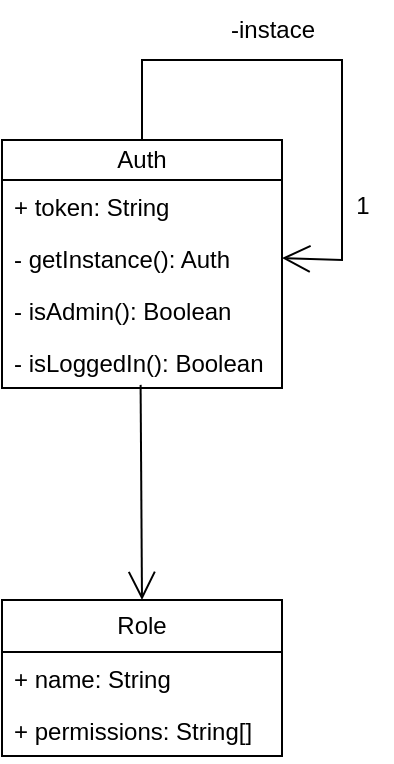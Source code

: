 <mxfile version="21.8.1" type="device">
  <diagram id="C5RBs43oDa-KdzZeNtuy" name="Page-1">
    <mxGraphModel dx="445" dy="1029" grid="1" gridSize="10" guides="1" tooltips="1" connect="1" arrows="1" fold="1" page="1" pageScale="1" pageWidth="827" pageHeight="1169" math="0" shadow="0">
      <root>
        <mxCell id="WIyWlLk6GJQsqaUBKTNV-0" />
        <mxCell id="WIyWlLk6GJQsqaUBKTNV-1" parent="WIyWlLk6GJQsqaUBKTNV-0" />
        <mxCell id="zPloQXaYXdEGvEpihHMx-1" value="Auth" style="swimlane;fontStyle=0;childLayout=stackLayout;horizontal=1;startSize=20;fillColor=none;horizontalStack=0;resizeParent=1;resizeParentMax=0;resizeLast=0;collapsible=1;marginBottom=0;whiteSpace=wrap;html=1;" vertex="1" parent="WIyWlLk6GJQsqaUBKTNV-1">
          <mxGeometry x="160" y="560" width="140" height="124" as="geometry">
            <mxRectangle x="160" y="560" width="70" height="30" as="alternateBounds" />
          </mxGeometry>
        </mxCell>
        <mxCell id="zPloQXaYXdEGvEpihHMx-2" value="+ token: String" style="text;strokeColor=none;fillColor=none;align=left;verticalAlign=top;spacingLeft=4;spacingRight=4;overflow=hidden;rotatable=0;points=[[0,0.5],[1,0.5]];portConstraint=eastwest;whiteSpace=wrap;html=1;" vertex="1" parent="zPloQXaYXdEGvEpihHMx-1">
          <mxGeometry y="20" width="140" height="26" as="geometry" />
        </mxCell>
        <mxCell id="zPloQXaYXdEGvEpihHMx-7" value="- getInstance(): Auth" style="text;strokeColor=none;fillColor=none;align=left;verticalAlign=top;spacingLeft=4;spacingRight=4;overflow=hidden;rotatable=0;points=[[0,0.5],[1,0.5]];portConstraint=eastwest;whiteSpace=wrap;html=1;" vertex="1" parent="zPloQXaYXdEGvEpihHMx-1">
          <mxGeometry y="46" width="140" height="26" as="geometry" />
        </mxCell>
        <mxCell id="zPloQXaYXdEGvEpihHMx-5" value="- isAdmin(): Boolean" style="text;strokeColor=none;fillColor=none;align=left;verticalAlign=top;spacingLeft=4;spacingRight=4;overflow=hidden;rotatable=0;points=[[0,0.5],[1,0.5]];portConstraint=eastwest;whiteSpace=wrap;html=1;" vertex="1" parent="zPloQXaYXdEGvEpihHMx-1">
          <mxGeometry y="72" width="140" height="26" as="geometry" />
        </mxCell>
        <mxCell id="zPloQXaYXdEGvEpihHMx-6" value="- isLoggedIn(): Boolean" style="text;strokeColor=none;fillColor=none;align=left;verticalAlign=top;spacingLeft=4;spacingRight=4;overflow=hidden;rotatable=0;points=[[0,0.5],[1,0.5]];portConstraint=eastwest;whiteSpace=wrap;html=1;" vertex="1" parent="zPloQXaYXdEGvEpihHMx-1">
          <mxGeometry y="98" width="140" height="26" as="geometry" />
        </mxCell>
        <mxCell id="zPloQXaYXdEGvEpihHMx-11" value="" style="endArrow=open;endFill=1;endSize=12;html=1;rounded=0;exitX=0.5;exitY=0;exitDx=0;exitDy=0;entryX=1;entryY=0.5;entryDx=0;entryDy=0;" edge="1" parent="zPloQXaYXdEGvEpihHMx-1" source="zPloQXaYXdEGvEpihHMx-1" target="zPloQXaYXdEGvEpihHMx-7">
          <mxGeometry width="160" relative="1" as="geometry">
            <mxPoint x="60" y="160" as="sourcePoint" />
            <mxPoint x="180" y="-50" as="targetPoint" />
            <Array as="points">
              <mxPoint x="70" y="-40" />
              <mxPoint x="170" y="-40" />
              <mxPoint x="170" y="60" />
            </Array>
          </mxGeometry>
        </mxCell>
        <mxCell id="zPloQXaYXdEGvEpihHMx-14" value="-instace" style="text;html=1;align=center;verticalAlign=middle;resizable=0;points=[];autosize=1;strokeColor=none;fillColor=none;" vertex="1" parent="WIyWlLk6GJQsqaUBKTNV-1">
          <mxGeometry x="260" y="490" width="70" height="30" as="geometry" />
        </mxCell>
        <mxCell id="zPloQXaYXdEGvEpihHMx-15" value="1" style="text;html=1;align=center;verticalAlign=middle;resizable=0;points=[];autosize=1;strokeColor=none;fillColor=none;" vertex="1" parent="WIyWlLk6GJQsqaUBKTNV-1">
          <mxGeometry x="325" y="578" width="30" height="30" as="geometry" />
        </mxCell>
        <mxCell id="zPloQXaYXdEGvEpihHMx-16" value="Role" style="swimlane;fontStyle=0;childLayout=stackLayout;horizontal=1;startSize=26;fillColor=none;horizontalStack=0;resizeParent=1;resizeParentMax=0;resizeLast=0;collapsible=1;marginBottom=0;whiteSpace=wrap;html=1;" vertex="1" parent="WIyWlLk6GJQsqaUBKTNV-1">
          <mxGeometry x="160" y="790" width="140" height="78" as="geometry" />
        </mxCell>
        <mxCell id="zPloQXaYXdEGvEpihHMx-17" value="+ name: String" style="text;strokeColor=none;fillColor=none;align=left;verticalAlign=top;spacingLeft=4;spacingRight=4;overflow=hidden;rotatable=0;points=[[0,0.5],[1,0.5]];portConstraint=eastwest;whiteSpace=wrap;html=1;" vertex="1" parent="zPloQXaYXdEGvEpihHMx-16">
          <mxGeometry y="26" width="140" height="26" as="geometry" />
        </mxCell>
        <mxCell id="zPloQXaYXdEGvEpihHMx-18" value="+ permissions: String[]" style="text;strokeColor=none;fillColor=none;align=left;verticalAlign=top;spacingLeft=4;spacingRight=4;overflow=hidden;rotatable=0;points=[[0,0.5],[1,0.5]];portConstraint=eastwest;whiteSpace=wrap;html=1;" vertex="1" parent="zPloQXaYXdEGvEpihHMx-16">
          <mxGeometry y="52" width="140" height="26" as="geometry" />
        </mxCell>
        <mxCell id="zPloQXaYXdEGvEpihHMx-20" value="" style="endArrow=open;endFill=1;endSize=12;html=1;rounded=0;exitX=0.495;exitY=0.94;exitDx=0;exitDy=0;exitPerimeter=0;entryX=0.5;entryY=0;entryDx=0;entryDy=0;" edge="1" parent="WIyWlLk6GJQsqaUBKTNV-1" source="zPloQXaYXdEGvEpihHMx-6" target="zPloQXaYXdEGvEpihHMx-16">
          <mxGeometry width="160" relative="1" as="geometry">
            <mxPoint x="220" y="710" as="sourcePoint" />
            <mxPoint x="380" y="710" as="targetPoint" />
          </mxGeometry>
        </mxCell>
      </root>
    </mxGraphModel>
  </diagram>
</mxfile>
